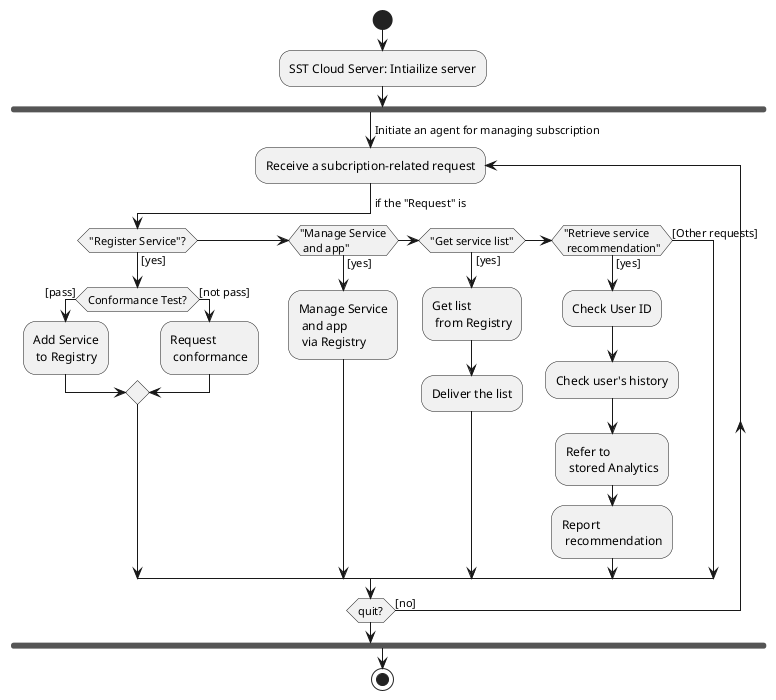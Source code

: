 @startuml
start
:SST Cloud Server: Intiailize server;

fork

-> Initiate an agent for managing subscription;
repeat:Receive a subcription-related request;
  -> if the "Request" is;
  if ("Register Service"?) then ([yes])
    if (Conformance Test?) then ([pass])
      :Add Service
       to Registry;
    else ([not pass])
      :Request
       conformance;
    endif
    
  elseif ("Manage Service\n and app") then ([yes])
    :Manage Service\n and app\n via Registry;

  elseif ("Get service list") then ([yes])
    :Get list
     from Registry;
    :Deliver the list; 
  elseif ("Retrieve service\n recommendation") then ([yes])
    :Check User ID;
    :Check user's history;
    :Refer to\n stored Analytics;
    :Report\n recommendation;
  else ([Other requests])
  endif

repeat while (quit?) is ([no])

endfork

stop
@enduml
